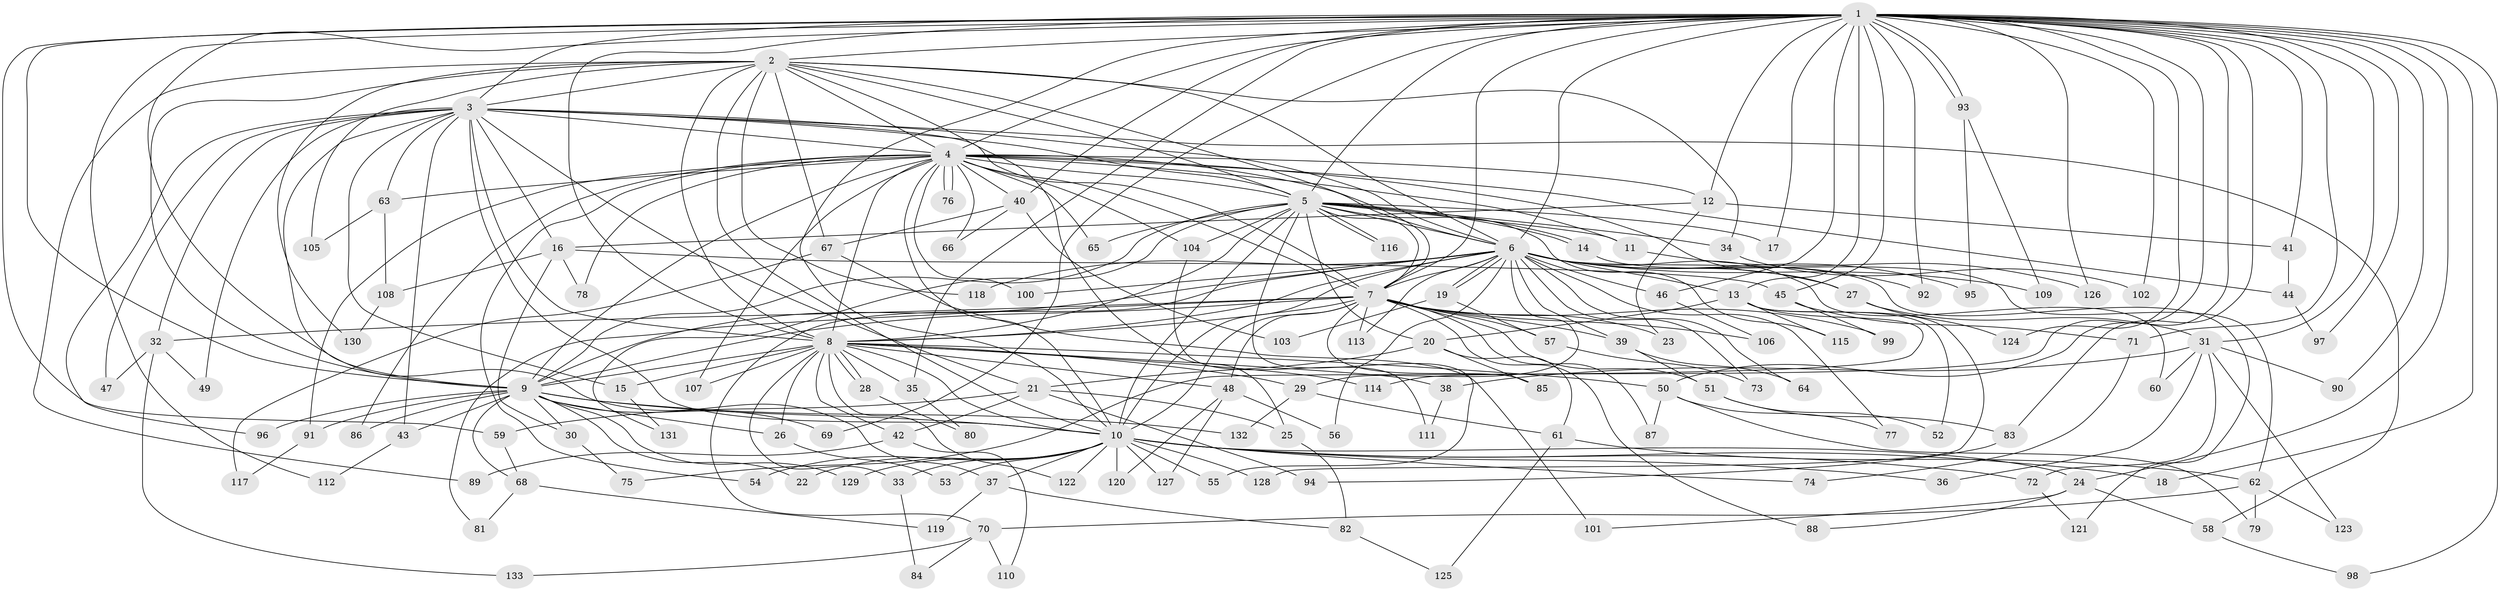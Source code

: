 // Generated by graph-tools (version 1.1) at 2025/35/03/09/25 02:35:00]
// undirected, 133 vertices, 291 edges
graph export_dot {
graph [start="1"]
  node [color=gray90,style=filled];
  1;
  2;
  3;
  4;
  5;
  6;
  7;
  8;
  9;
  10;
  11;
  12;
  13;
  14;
  15;
  16;
  17;
  18;
  19;
  20;
  21;
  22;
  23;
  24;
  25;
  26;
  27;
  28;
  29;
  30;
  31;
  32;
  33;
  34;
  35;
  36;
  37;
  38;
  39;
  40;
  41;
  42;
  43;
  44;
  45;
  46;
  47;
  48;
  49;
  50;
  51;
  52;
  53;
  54;
  55;
  56;
  57;
  58;
  59;
  60;
  61;
  62;
  63;
  64;
  65;
  66;
  67;
  68;
  69;
  70;
  71;
  72;
  73;
  74;
  75;
  76;
  77;
  78;
  79;
  80;
  81;
  82;
  83;
  84;
  85;
  86;
  87;
  88;
  89;
  90;
  91;
  92;
  93;
  94;
  95;
  96;
  97;
  98;
  99;
  100;
  101;
  102;
  103;
  104;
  105;
  106;
  107;
  108;
  109;
  110;
  111;
  112;
  113;
  114;
  115;
  116;
  117;
  118;
  119;
  120;
  121;
  122;
  123;
  124;
  125;
  126;
  127;
  128;
  129;
  130;
  131;
  132;
  133;
  1 -- 2;
  1 -- 3;
  1 -- 4;
  1 -- 5;
  1 -- 6;
  1 -- 7;
  1 -- 8;
  1 -- 9;
  1 -- 10;
  1 -- 12;
  1 -- 13;
  1 -- 17;
  1 -- 18;
  1 -- 24;
  1 -- 31;
  1 -- 35;
  1 -- 37;
  1 -- 40;
  1 -- 41;
  1 -- 45;
  1 -- 46;
  1 -- 50;
  1 -- 59;
  1 -- 69;
  1 -- 71;
  1 -- 83;
  1 -- 90;
  1 -- 92;
  1 -- 93;
  1 -- 93;
  1 -- 97;
  1 -- 98;
  1 -- 102;
  1 -- 112;
  1 -- 114;
  1 -- 124;
  1 -- 126;
  2 -- 3;
  2 -- 4;
  2 -- 5;
  2 -- 6;
  2 -- 7;
  2 -- 8;
  2 -- 9;
  2 -- 10;
  2 -- 25;
  2 -- 34;
  2 -- 67;
  2 -- 89;
  2 -- 105;
  2 -- 118;
  2 -- 130;
  3 -- 4;
  3 -- 5;
  3 -- 6;
  3 -- 7;
  3 -- 8;
  3 -- 9;
  3 -- 10;
  3 -- 15;
  3 -- 16;
  3 -- 21;
  3 -- 32;
  3 -- 43;
  3 -- 47;
  3 -- 49;
  3 -- 58;
  3 -- 63;
  3 -- 96;
  4 -- 5;
  4 -- 6;
  4 -- 7;
  4 -- 8;
  4 -- 9;
  4 -- 10;
  4 -- 11;
  4 -- 12;
  4 -- 27;
  4 -- 40;
  4 -- 44;
  4 -- 54;
  4 -- 63;
  4 -- 65;
  4 -- 66;
  4 -- 76;
  4 -- 76;
  4 -- 78;
  4 -- 86;
  4 -- 91;
  4 -- 100;
  4 -- 104;
  4 -- 107;
  5 -- 6;
  5 -- 7;
  5 -- 8;
  5 -- 9;
  5 -- 10;
  5 -- 11;
  5 -- 14;
  5 -- 14;
  5 -- 17;
  5 -- 20;
  5 -- 34;
  5 -- 55;
  5 -- 65;
  5 -- 104;
  5 -- 115;
  5 -- 116;
  5 -- 116;
  5 -- 131;
  6 -- 7;
  6 -- 8;
  6 -- 9;
  6 -- 10;
  6 -- 13;
  6 -- 19;
  6 -- 19;
  6 -- 27;
  6 -- 29;
  6 -- 39;
  6 -- 46;
  6 -- 56;
  6 -- 60;
  6 -- 64;
  6 -- 70;
  6 -- 73;
  6 -- 77;
  6 -- 92;
  6 -- 95;
  6 -- 100;
  6 -- 109;
  6 -- 113;
  6 -- 118;
  6 -- 121;
  7 -- 8;
  7 -- 9;
  7 -- 10;
  7 -- 23;
  7 -- 32;
  7 -- 39;
  7 -- 48;
  7 -- 51;
  7 -- 57;
  7 -- 81;
  7 -- 85;
  7 -- 87;
  7 -- 88;
  7 -- 99;
  7 -- 106;
  7 -- 113;
  8 -- 9;
  8 -- 10;
  8 -- 15;
  8 -- 26;
  8 -- 28;
  8 -- 28;
  8 -- 29;
  8 -- 33;
  8 -- 35;
  8 -- 38;
  8 -- 42;
  8 -- 48;
  8 -- 50;
  8 -- 107;
  8 -- 114;
  8 -- 122;
  9 -- 10;
  9 -- 22;
  9 -- 26;
  9 -- 30;
  9 -- 43;
  9 -- 68;
  9 -- 69;
  9 -- 86;
  9 -- 91;
  9 -- 96;
  9 -- 129;
  9 -- 132;
  10 -- 18;
  10 -- 22;
  10 -- 24;
  10 -- 33;
  10 -- 36;
  10 -- 37;
  10 -- 53;
  10 -- 54;
  10 -- 55;
  10 -- 72;
  10 -- 74;
  10 -- 120;
  10 -- 122;
  10 -- 127;
  10 -- 128;
  10 -- 129;
  11 -- 126;
  12 -- 16;
  12 -- 23;
  12 -- 41;
  13 -- 20;
  13 -- 52;
  13 -- 75;
  13 -- 115;
  13 -- 128;
  14 -- 62;
  15 -- 131;
  16 -- 30;
  16 -- 45;
  16 -- 78;
  16 -- 108;
  19 -- 57;
  19 -- 103;
  20 -- 21;
  20 -- 61;
  20 -- 85;
  21 -- 25;
  21 -- 42;
  21 -- 59;
  21 -- 94;
  24 -- 58;
  24 -- 88;
  24 -- 101;
  25 -- 82;
  26 -- 53;
  27 -- 31;
  27 -- 124;
  28 -- 80;
  29 -- 61;
  29 -- 132;
  30 -- 75;
  31 -- 36;
  31 -- 38;
  31 -- 60;
  31 -- 72;
  31 -- 90;
  31 -- 123;
  32 -- 47;
  32 -- 49;
  32 -- 133;
  33 -- 84;
  34 -- 102;
  35 -- 80;
  37 -- 82;
  37 -- 119;
  38 -- 111;
  39 -- 51;
  39 -- 64;
  40 -- 66;
  40 -- 67;
  40 -- 103;
  41 -- 44;
  42 -- 89;
  42 -- 110;
  43 -- 112;
  44 -- 97;
  45 -- 71;
  45 -- 99;
  46 -- 106;
  48 -- 56;
  48 -- 120;
  48 -- 127;
  50 -- 77;
  50 -- 79;
  50 -- 87;
  51 -- 52;
  51 -- 83;
  57 -- 73;
  58 -- 98;
  59 -- 68;
  61 -- 62;
  61 -- 125;
  62 -- 70;
  62 -- 79;
  62 -- 123;
  63 -- 105;
  63 -- 108;
  67 -- 101;
  67 -- 117;
  68 -- 81;
  68 -- 119;
  70 -- 84;
  70 -- 110;
  70 -- 133;
  71 -- 74;
  72 -- 121;
  82 -- 125;
  83 -- 94;
  91 -- 117;
  93 -- 95;
  93 -- 109;
  104 -- 111;
  108 -- 130;
}
